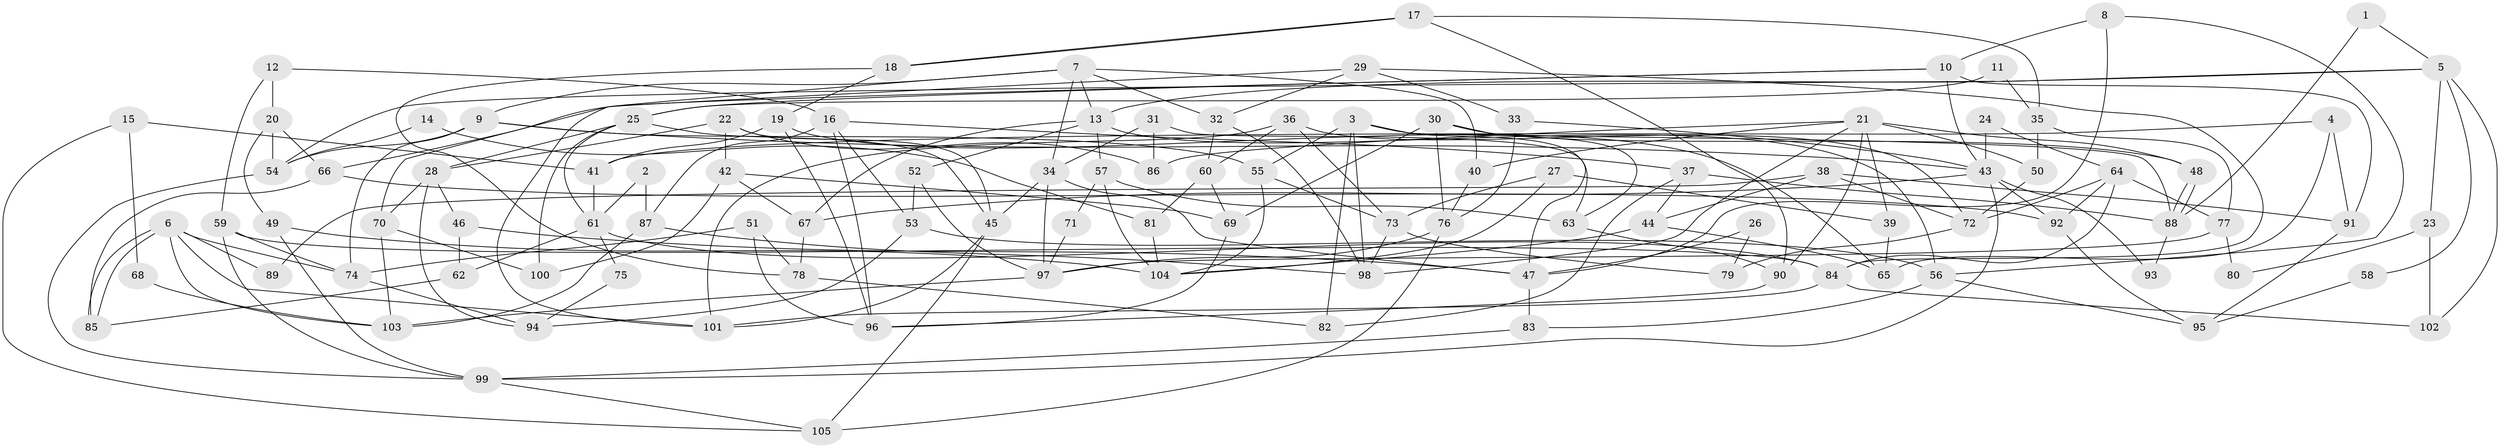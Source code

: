 // coarse degree distribution, {2: 0.08955223880597014, 4: 0.19402985074626866, 8: 0.07462686567164178, 5: 0.22388059701492538, 6: 0.14925373134328357, 3: 0.13432835820895522, 7: 0.08955223880597014, 10: 0.014925373134328358, 9: 0.029850746268656716}
// Generated by graph-tools (version 1.1) at 2025/24/03/03/25 07:24:01]
// undirected, 105 vertices, 210 edges
graph export_dot {
graph [start="1"]
  node [color=gray90,style=filled];
  1;
  2;
  3;
  4;
  5;
  6;
  7;
  8;
  9;
  10;
  11;
  12;
  13;
  14;
  15;
  16;
  17;
  18;
  19;
  20;
  21;
  22;
  23;
  24;
  25;
  26;
  27;
  28;
  29;
  30;
  31;
  32;
  33;
  34;
  35;
  36;
  37;
  38;
  39;
  40;
  41;
  42;
  43;
  44;
  45;
  46;
  47;
  48;
  49;
  50;
  51;
  52;
  53;
  54;
  55;
  56;
  57;
  58;
  59;
  60;
  61;
  62;
  63;
  64;
  65;
  66;
  67;
  68;
  69;
  70;
  71;
  72;
  73;
  74;
  75;
  76;
  77;
  78;
  79;
  80;
  81;
  82;
  83;
  84;
  85;
  86;
  87;
  88;
  89;
  90;
  91;
  92;
  93;
  94;
  95;
  96;
  97;
  98;
  99;
  100;
  101;
  102;
  103;
  104;
  105;
  1 -- 5;
  1 -- 88;
  2 -- 87;
  2 -- 61;
  3 -- 98;
  3 -- 47;
  3 -- 55;
  3 -- 82;
  3 -- 88;
  4 -- 41;
  4 -- 65;
  4 -- 91;
  5 -- 54;
  5 -- 13;
  5 -- 23;
  5 -- 58;
  5 -- 102;
  6 -- 85;
  6 -- 85;
  6 -- 103;
  6 -- 74;
  6 -- 89;
  6 -- 101;
  7 -- 34;
  7 -- 9;
  7 -- 13;
  7 -- 32;
  7 -- 40;
  7 -- 101;
  8 -- 56;
  8 -- 10;
  8 -- 47;
  9 -- 43;
  9 -- 74;
  9 -- 54;
  9 -- 55;
  10 -- 43;
  10 -- 91;
  10 -- 25;
  10 -- 66;
  11 -- 25;
  11 -- 35;
  12 -- 16;
  12 -- 59;
  12 -- 20;
  13 -- 56;
  13 -- 52;
  13 -- 57;
  13 -- 67;
  14 -- 81;
  14 -- 54;
  15 -- 41;
  15 -- 105;
  15 -- 68;
  16 -- 53;
  16 -- 96;
  16 -- 37;
  16 -- 87;
  17 -- 90;
  17 -- 18;
  17 -- 18;
  17 -- 35;
  18 -- 19;
  18 -- 78;
  19 -- 65;
  19 -- 96;
  19 -- 41;
  20 -- 54;
  20 -- 49;
  20 -- 66;
  21 -- 86;
  21 -- 90;
  21 -- 39;
  21 -- 40;
  21 -- 48;
  21 -- 50;
  21 -- 98;
  22 -- 45;
  22 -- 42;
  22 -- 28;
  22 -- 86;
  23 -- 102;
  23 -- 80;
  24 -- 43;
  24 -- 64;
  25 -- 45;
  25 -- 28;
  25 -- 61;
  25 -- 100;
  26 -- 79;
  26 -- 47;
  27 -- 73;
  27 -- 104;
  27 -- 39;
  28 -- 46;
  28 -- 70;
  28 -- 94;
  29 -- 33;
  29 -- 32;
  29 -- 70;
  29 -- 84;
  30 -- 69;
  30 -- 48;
  30 -- 63;
  30 -- 76;
  31 -- 63;
  31 -- 34;
  31 -- 86;
  32 -- 98;
  32 -- 60;
  33 -- 76;
  33 -- 43;
  34 -- 47;
  34 -- 97;
  34 -- 45;
  35 -- 50;
  35 -- 77;
  36 -- 101;
  36 -- 73;
  36 -- 60;
  36 -- 72;
  37 -- 88;
  37 -- 44;
  37 -- 82;
  38 -- 44;
  38 -- 72;
  38 -- 89;
  38 -- 91;
  39 -- 65;
  40 -- 76;
  41 -- 61;
  42 -- 67;
  42 -- 100;
  42 -- 69;
  43 -- 67;
  43 -- 92;
  43 -- 93;
  43 -- 99;
  44 -- 104;
  44 -- 65;
  45 -- 101;
  45 -- 105;
  46 -- 62;
  46 -- 47;
  47 -- 83;
  48 -- 88;
  48 -- 88;
  49 -- 99;
  49 -- 104;
  50 -- 72;
  51 -- 78;
  51 -- 74;
  51 -- 96;
  52 -- 53;
  52 -- 97;
  53 -- 56;
  53 -- 94;
  54 -- 99;
  55 -- 73;
  55 -- 104;
  56 -- 95;
  56 -- 83;
  57 -- 104;
  57 -- 63;
  57 -- 71;
  58 -- 95;
  59 -- 99;
  59 -- 84;
  59 -- 74;
  60 -- 69;
  60 -- 81;
  61 -- 84;
  61 -- 62;
  61 -- 75;
  62 -- 85;
  63 -- 90;
  64 -- 84;
  64 -- 77;
  64 -- 72;
  64 -- 92;
  66 -- 85;
  66 -- 92;
  67 -- 78;
  68 -- 103;
  69 -- 96;
  70 -- 100;
  70 -- 103;
  71 -- 97;
  72 -- 79;
  73 -- 98;
  73 -- 79;
  74 -- 94;
  75 -- 94;
  76 -- 97;
  76 -- 105;
  77 -- 97;
  77 -- 80;
  78 -- 82;
  81 -- 104;
  83 -- 99;
  84 -- 101;
  84 -- 102;
  87 -- 103;
  87 -- 98;
  88 -- 93;
  90 -- 96;
  91 -- 95;
  92 -- 95;
  97 -- 103;
  99 -- 105;
}

